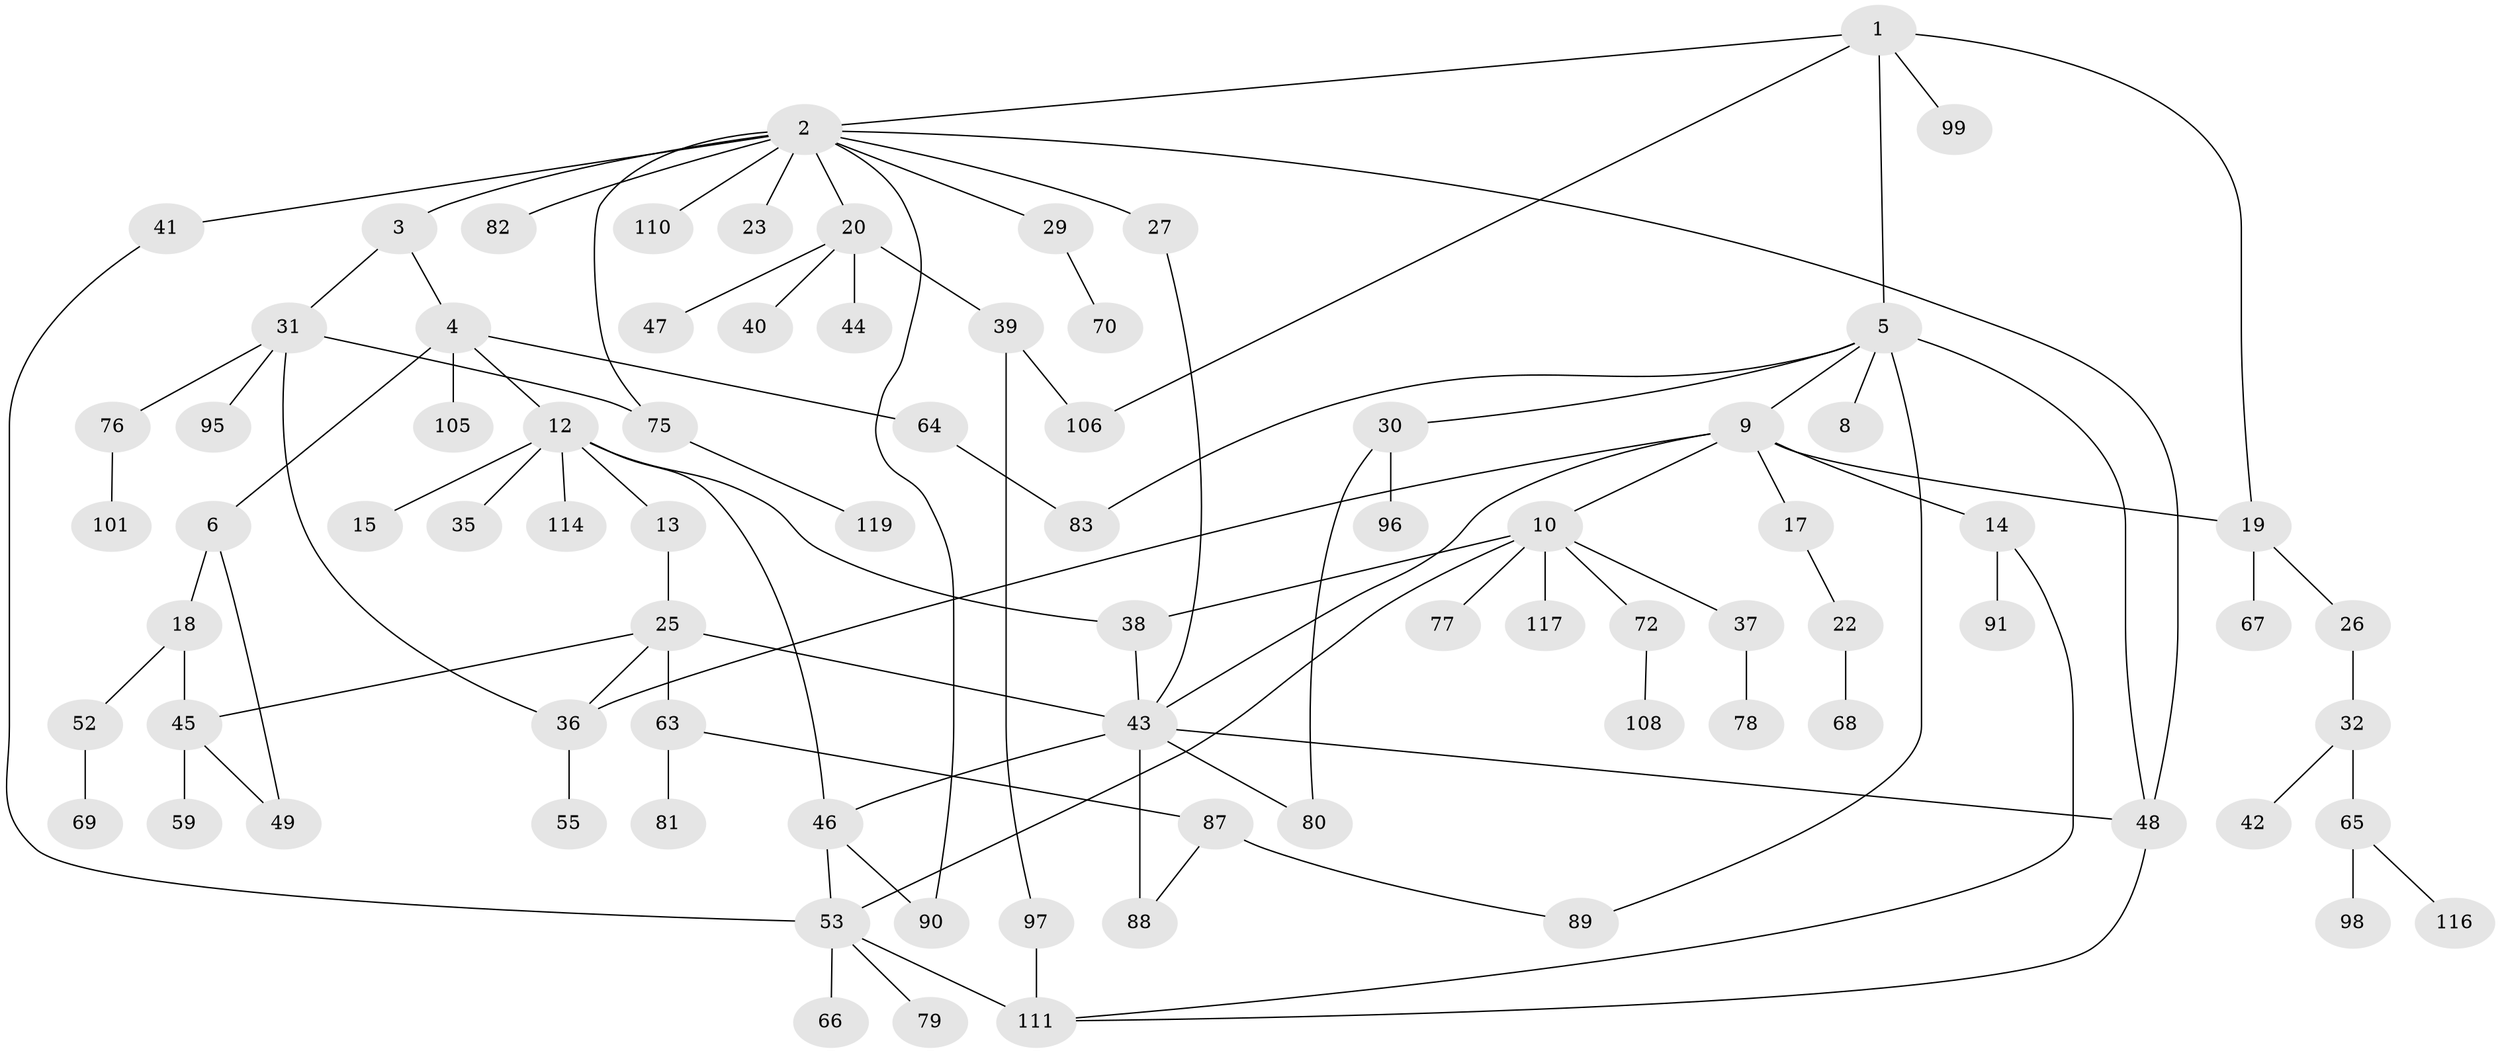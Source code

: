 // Generated by graph-tools (version 1.1) at 2025/51/02/27/25 19:51:40]
// undirected, 83 vertices, 106 edges
graph export_dot {
graph [start="1"]
  node [color=gray90,style=filled];
  1 [super="+50"];
  2 [super="+7"];
  3;
  4 [super="+34"];
  5 [super="+21"];
  6 [super="+24"];
  8;
  9 [super="+16"];
  10 [super="+11"];
  12 [super="+57"];
  13;
  14 [super="+94"];
  15;
  17;
  18 [super="+104"];
  19 [super="+61"];
  20 [super="+54"];
  22 [super="+28"];
  23;
  25 [super="+58"];
  26 [super="+112"];
  27;
  29 [super="+33"];
  30 [super="+56"];
  31 [super="+84"];
  32;
  35;
  36 [super="+60"];
  37 [super="+62"];
  38 [super="+100"];
  39;
  40;
  41 [super="+74"];
  42;
  43 [super="+51"];
  44;
  45 [super="+92"];
  46 [super="+118"];
  47;
  48;
  49;
  52 [super="+71"];
  53 [super="+103"];
  55 [super="+73"];
  59;
  63;
  64;
  65 [super="+93"];
  66;
  67;
  68;
  69;
  70;
  72;
  75 [super="+85"];
  76 [super="+86"];
  77;
  78;
  79;
  80;
  81;
  82;
  83;
  87 [super="+115"];
  88 [super="+102"];
  89;
  90;
  91;
  95;
  96;
  97 [super="+107"];
  98 [super="+109"];
  99;
  101;
  105;
  106 [super="+113"];
  108;
  110;
  111;
  114;
  116;
  117;
  119;
  1 -- 2;
  1 -- 5;
  1 -- 106;
  1 -- 99;
  1 -- 19;
  2 -- 3;
  2 -- 20;
  2 -- 27;
  2 -- 29;
  2 -- 41;
  2 -- 75;
  2 -- 82;
  2 -- 110;
  2 -- 48;
  2 -- 90;
  2 -- 23;
  3 -- 4;
  3 -- 31;
  4 -- 6;
  4 -- 12;
  4 -- 105;
  4 -- 64;
  5 -- 8;
  5 -- 9;
  5 -- 30;
  5 -- 83;
  5 -- 48;
  5 -- 89;
  6 -- 18;
  6 -- 49;
  9 -- 10;
  9 -- 14;
  9 -- 19;
  9 -- 36;
  9 -- 43;
  9 -- 17;
  10 -- 38;
  10 -- 53;
  10 -- 72;
  10 -- 77;
  10 -- 37;
  10 -- 117;
  12 -- 13;
  12 -- 15;
  12 -- 35;
  12 -- 46;
  12 -- 114;
  12 -- 38;
  13 -- 25;
  14 -- 91;
  14 -- 111;
  17 -- 22;
  18 -- 45;
  18 -- 52;
  19 -- 26;
  19 -- 67;
  20 -- 39;
  20 -- 40;
  20 -- 44;
  20 -- 47;
  22 -- 68;
  25 -- 36;
  25 -- 63;
  25 -- 43;
  25 -- 45;
  26 -- 32;
  27 -- 43;
  29 -- 70;
  30 -- 96;
  30 -- 80;
  31 -- 76;
  31 -- 95;
  31 -- 36;
  31 -- 75;
  32 -- 42;
  32 -- 65 [weight=2];
  36 -- 55;
  37 -- 78;
  38 -- 43;
  39 -- 97;
  39 -- 106;
  41 -- 53;
  43 -- 88 [weight=2];
  43 -- 48;
  43 -- 80;
  43 -- 46;
  45 -- 59;
  45 -- 49;
  46 -- 53;
  46 -- 90;
  48 -- 111;
  52 -- 69;
  53 -- 66;
  53 -- 79;
  53 -- 111;
  63 -- 81;
  63 -- 87;
  64 -- 83;
  65 -- 116;
  65 -- 98 [weight=2];
  72 -- 108;
  75 -- 119;
  76 -- 101;
  87 -- 89;
  87 -- 88;
  97 -- 111;
}
